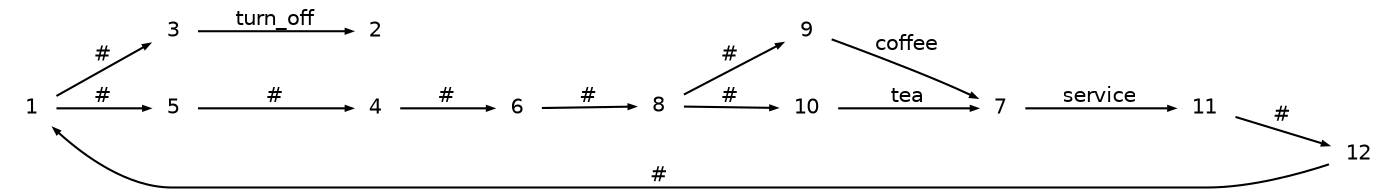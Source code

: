 digraph g
{
   graph [rankdir=LR];
   edge [arrowsize=0.3,fontsize=10,fontname=Helvetica];
   node [shape=plaintext,width=.3,height=.2,fontsize=10,fontname=Helvetica];
   1->3 [label="#"];
   1->5 [label="#"];
   3->2 [label="turn_off"];
   4->6 [label="#"];
   5->4 [label="#"];
   6->8 [label="#"];
   7->11 [label="service"];
   8->9 [label="#"];
   8->10 [label="#"];
   9->7 [label="coffee"];
   10->7 [label="tea"];
   11->12 [label="#"];
   12->1 [label="#"];
}
